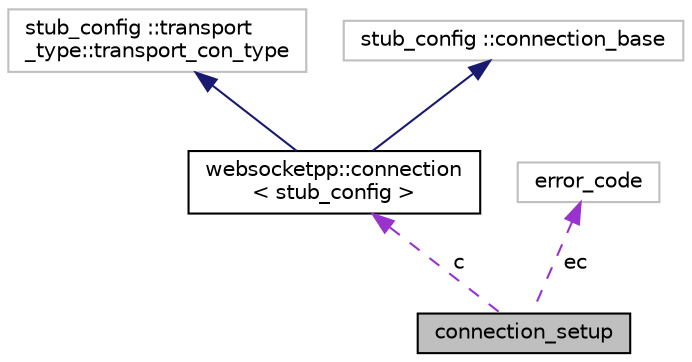 digraph "connection_setup"
{
  edge [fontname="Helvetica",fontsize="10",labelfontname="Helvetica",labelfontsize="10"];
  node [fontname="Helvetica",fontsize="10",shape=record];
  Node1 [label="connection_setup",height=0.2,width=0.4,color="black", fillcolor="grey75", style="filled", fontcolor="black"];
  Node2 -> Node1 [dir="back",color="darkorchid3",fontsize="10",style="dashed",label=" c" ];
  Node2 [label="websocketpp::connection\l\< stub_config \>",height=0.2,width=0.4,color="black", fillcolor="white", style="filled",URL="$classwebsocketpp_1_1connection.html"];
  Node3 -> Node2 [dir="back",color="midnightblue",fontsize="10",style="solid"];
  Node3 [label="stub_config ::transport\l_type::transport_con_type",height=0.2,width=0.4,color="grey75", fillcolor="white", style="filled"];
  Node4 -> Node2 [dir="back",color="midnightblue",fontsize="10",style="solid"];
  Node4 [label="stub_config ::connection_base",height=0.2,width=0.4,color="grey75", fillcolor="white", style="filled"];
  Node5 -> Node1 [dir="back",color="darkorchid3",fontsize="10",style="dashed",label=" ec" ];
  Node5 [label="error_code",height=0.2,width=0.4,color="grey75", fillcolor="white", style="filled"];
}
